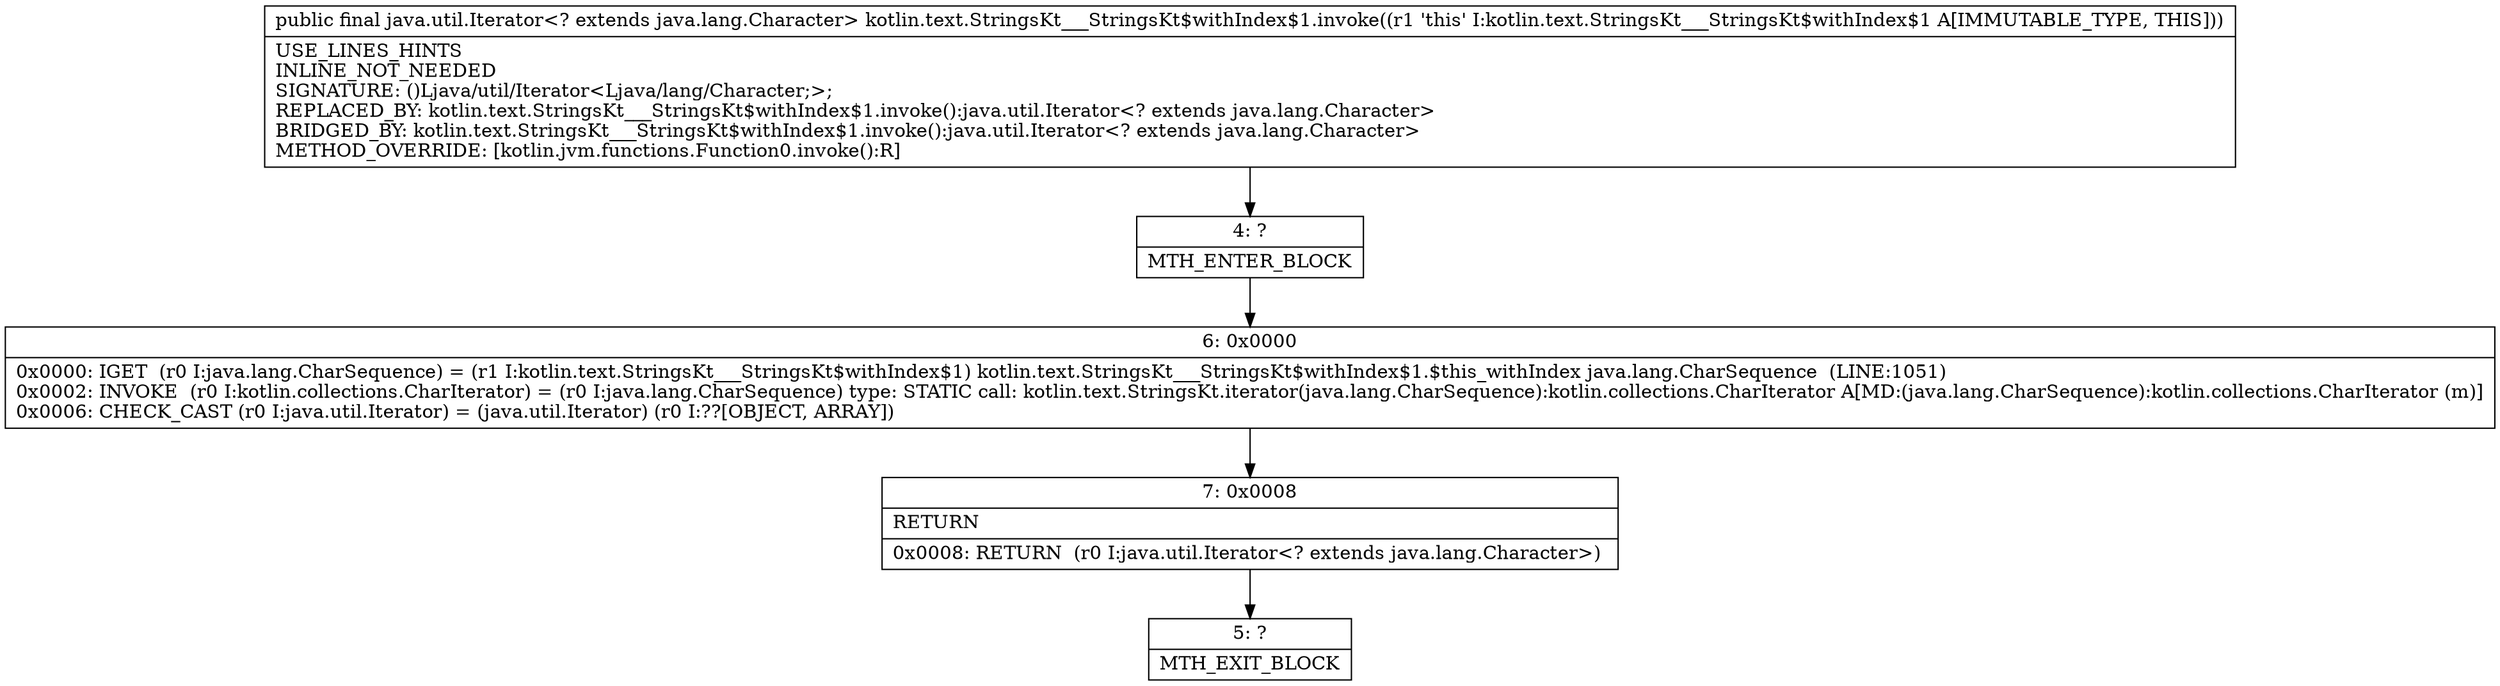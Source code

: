 digraph "CFG forkotlin.text.StringsKt___StringsKt$withIndex$1.invoke()Ljava\/util\/Iterator;" {
Node_4 [shape=record,label="{4\:\ ?|MTH_ENTER_BLOCK\l}"];
Node_6 [shape=record,label="{6\:\ 0x0000|0x0000: IGET  (r0 I:java.lang.CharSequence) = (r1 I:kotlin.text.StringsKt___StringsKt$withIndex$1) kotlin.text.StringsKt___StringsKt$withIndex$1.$this_withIndex java.lang.CharSequence  (LINE:1051)\l0x0002: INVOKE  (r0 I:kotlin.collections.CharIterator) = (r0 I:java.lang.CharSequence) type: STATIC call: kotlin.text.StringsKt.iterator(java.lang.CharSequence):kotlin.collections.CharIterator A[MD:(java.lang.CharSequence):kotlin.collections.CharIterator (m)]\l0x0006: CHECK_CAST (r0 I:java.util.Iterator) = (java.util.Iterator) (r0 I:??[OBJECT, ARRAY]) \l}"];
Node_7 [shape=record,label="{7\:\ 0x0008|RETURN\l|0x0008: RETURN  (r0 I:java.util.Iterator\<? extends java.lang.Character\>) \l}"];
Node_5 [shape=record,label="{5\:\ ?|MTH_EXIT_BLOCK\l}"];
MethodNode[shape=record,label="{public final java.util.Iterator\<? extends java.lang.Character\> kotlin.text.StringsKt___StringsKt$withIndex$1.invoke((r1 'this' I:kotlin.text.StringsKt___StringsKt$withIndex$1 A[IMMUTABLE_TYPE, THIS]))  | USE_LINES_HINTS\lINLINE_NOT_NEEDED\lSIGNATURE: ()Ljava\/util\/Iterator\<Ljava\/lang\/Character;\>;\lREPLACED_BY: kotlin.text.StringsKt___StringsKt$withIndex$1.invoke():java.util.Iterator\<? extends java.lang.Character\>\lBRIDGED_BY: kotlin.text.StringsKt___StringsKt$withIndex$1.invoke():java.util.Iterator\<? extends java.lang.Character\>\lMETHOD_OVERRIDE: [kotlin.jvm.functions.Function0.invoke():R]\l}"];
MethodNode -> Node_4;Node_4 -> Node_6;
Node_6 -> Node_7;
Node_7 -> Node_5;
}

